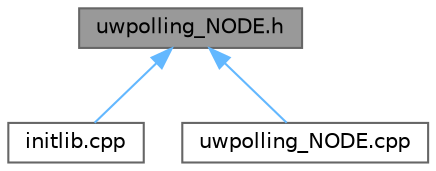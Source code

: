 digraph "uwpolling_NODE.h"
{
 // LATEX_PDF_SIZE
  bgcolor="transparent";
  edge [fontname=Helvetica,fontsize=10,labelfontname=Helvetica,labelfontsize=10];
  node [fontname=Helvetica,fontsize=10,shape=box,height=0.2,width=0.4];
  Node1 [id="Node000001",label="uwpolling_NODE.h",height=0.2,width=0.4,color="gray40", fillcolor="grey60", style="filled", fontcolor="black",tooltip="Class that represents a node of UWPOLLING."];
  Node1 -> Node2 [id="edge1_Node000001_Node000002",dir="back",color="steelblue1",style="solid",tooltip=" "];
  Node2 [id="Node000002",label="initlib.cpp",height=0.2,width=0.4,color="grey40", fillcolor="white", style="filled",URL="$DESERT__Framework_2DESERT_2data__link_2uwpolling_2initlib_8cpp.html",tooltip="Provides the initialization of the uwpolling libraries."];
  Node1 -> Node3 [id="edge2_Node000001_Node000003",dir="back",color="steelblue1",style="solid",tooltip=" "];
  Node3 [id="Node000003",label="uwpolling_NODE.cpp",height=0.2,width=0.4,color="grey40", fillcolor="white", style="filled",URL="$uwpolling__NODE_8cpp.html",tooltip="Implementation of Uwpolling_NODE class."];
}
